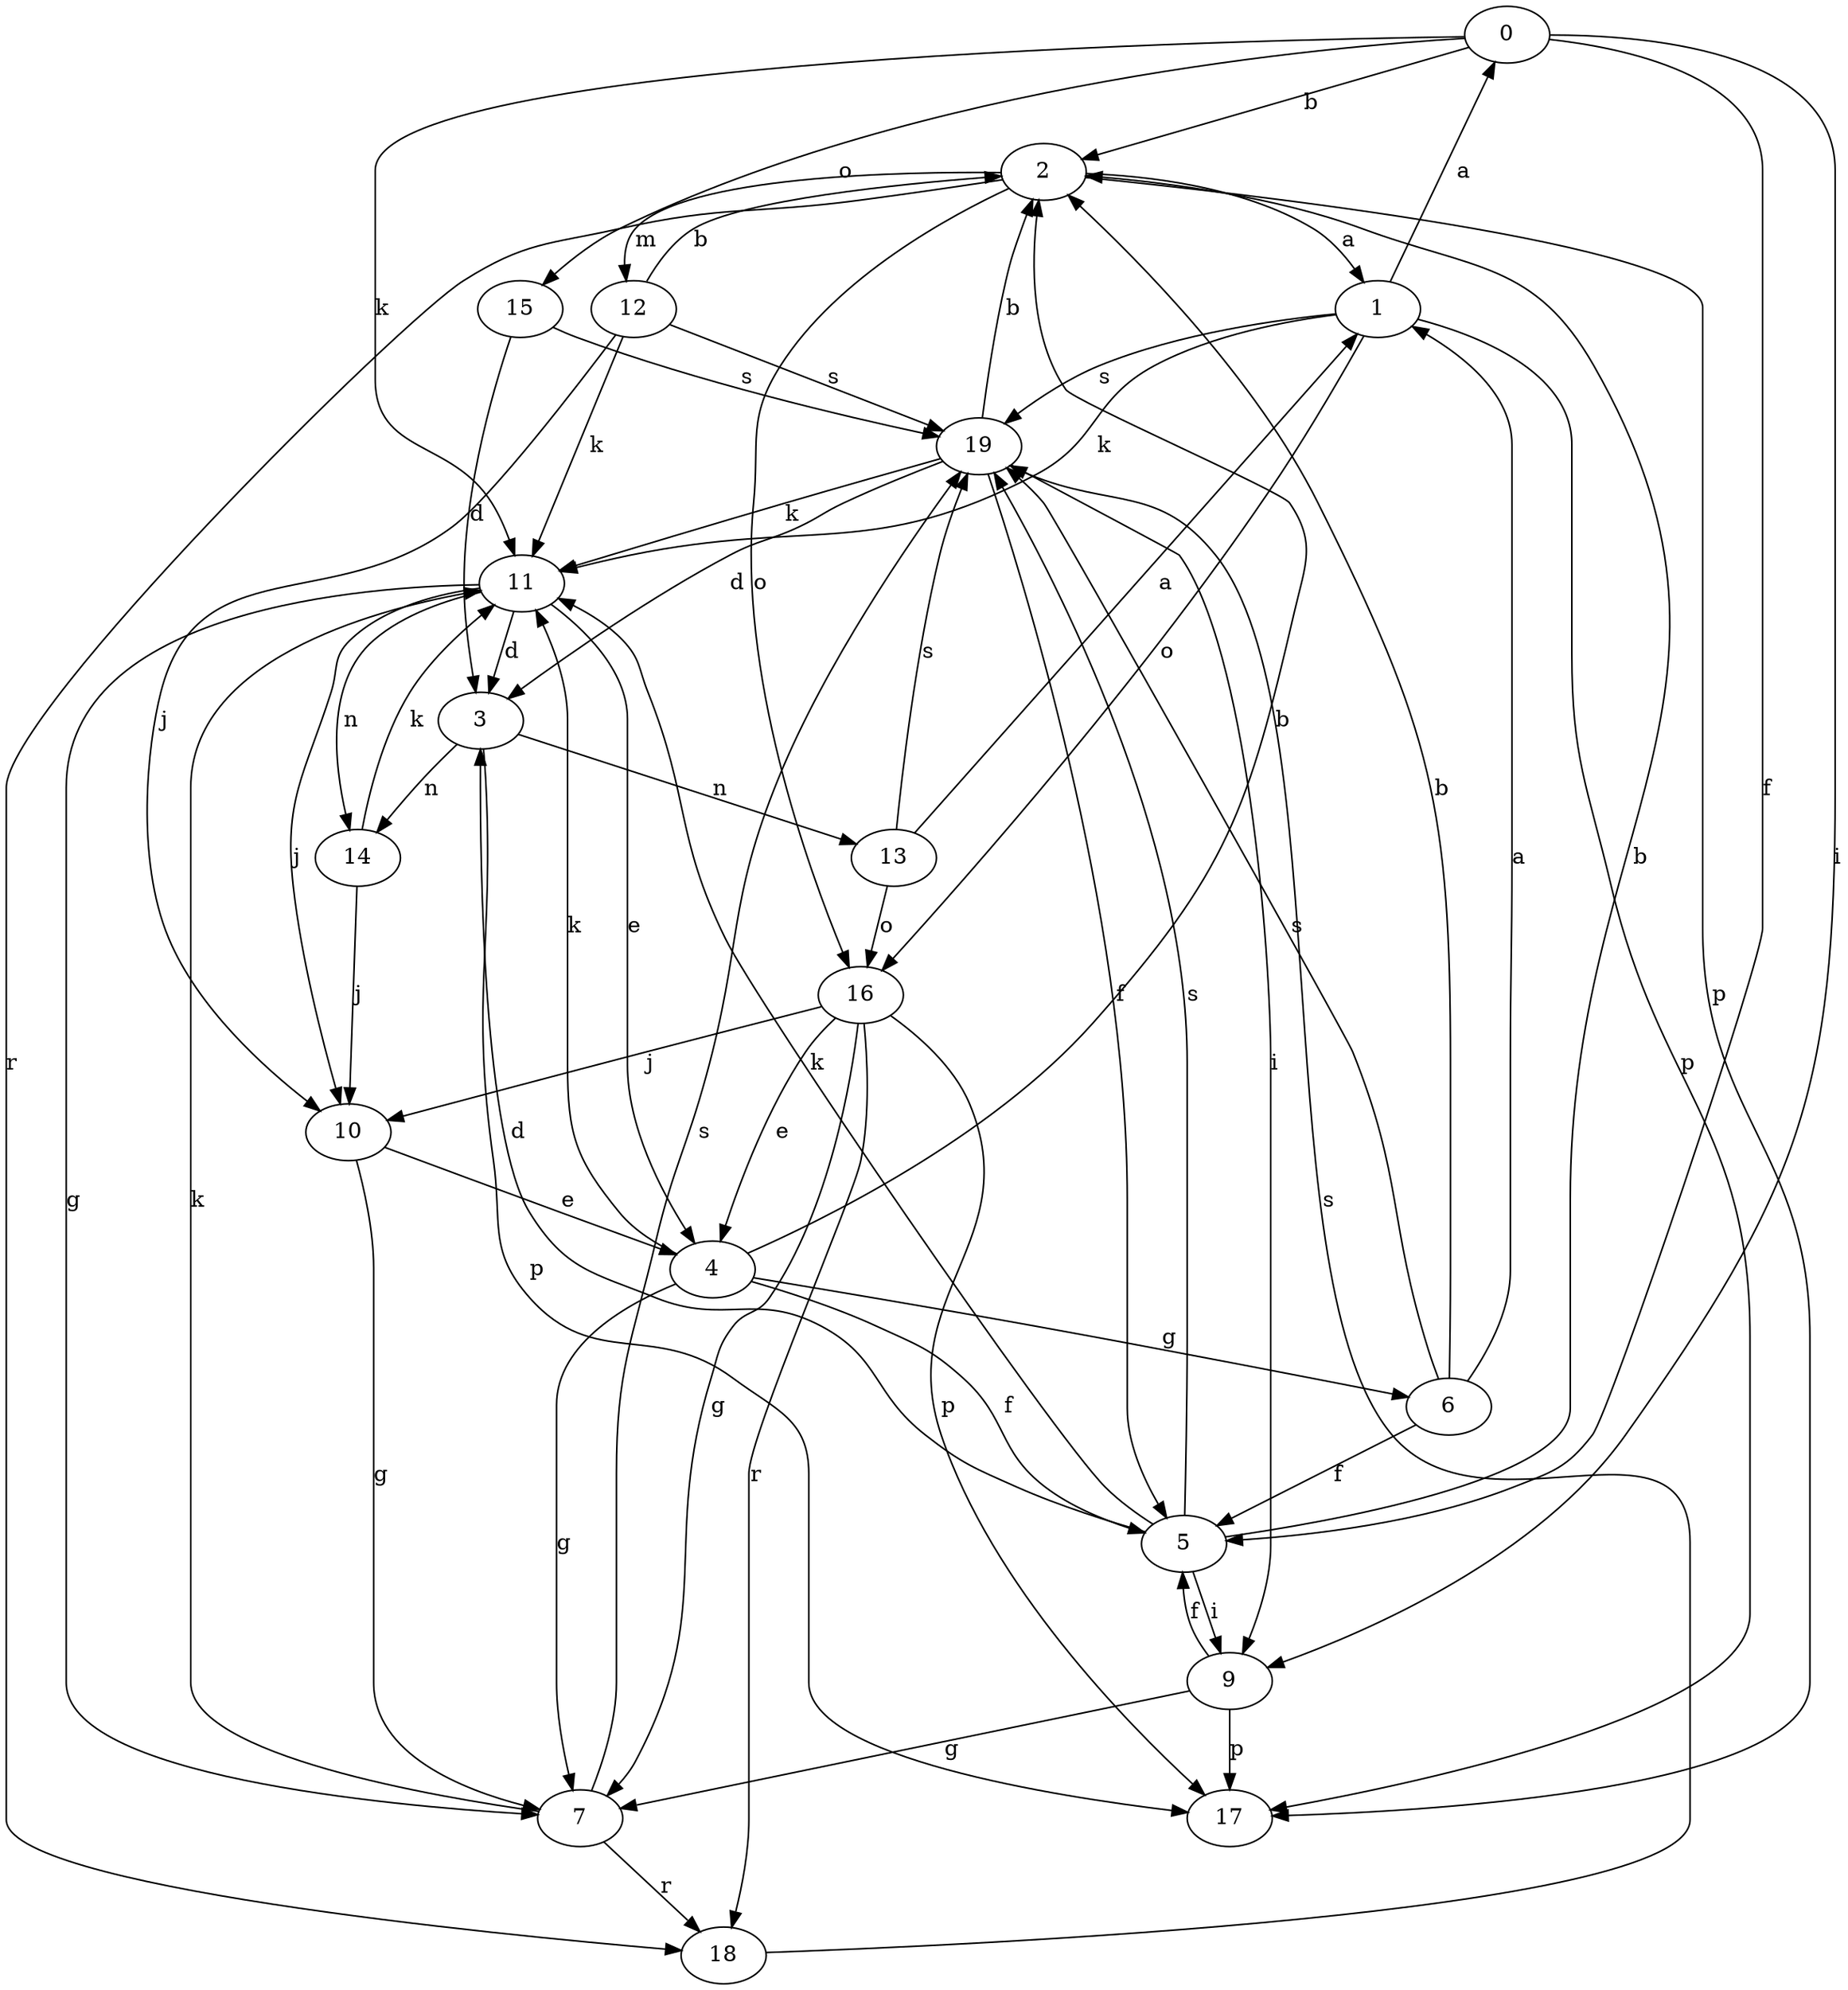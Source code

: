 strict digraph  {
0;
1;
2;
3;
4;
5;
6;
7;
9;
10;
11;
12;
13;
14;
15;
16;
17;
18;
19;
0 -> 2  [label=b];
0 -> 5  [label=f];
0 -> 9  [label=i];
0 -> 11  [label=k];
0 -> 15  [label=o];
1 -> 0  [label=a];
1 -> 11  [label=k];
1 -> 16  [label=o];
1 -> 17  [label=p];
1 -> 19  [label=s];
2 -> 1  [label=a];
2 -> 12  [label=m];
2 -> 16  [label=o];
2 -> 17  [label=p];
2 -> 18  [label=r];
3 -> 13  [label=n];
3 -> 14  [label=n];
3 -> 17  [label=p];
4 -> 2  [label=b];
4 -> 5  [label=f];
4 -> 6  [label=g];
4 -> 7  [label=g];
4 -> 11  [label=k];
5 -> 2  [label=b];
5 -> 3  [label=d];
5 -> 9  [label=i];
5 -> 11  [label=k];
5 -> 19  [label=s];
6 -> 1  [label=a];
6 -> 2  [label=b];
6 -> 5  [label=f];
6 -> 19  [label=s];
7 -> 11  [label=k];
7 -> 18  [label=r];
7 -> 19  [label=s];
9 -> 5  [label=f];
9 -> 7  [label=g];
9 -> 17  [label=p];
10 -> 4  [label=e];
10 -> 7  [label=g];
11 -> 3  [label=d];
11 -> 4  [label=e];
11 -> 7  [label=g];
11 -> 10  [label=j];
11 -> 14  [label=n];
12 -> 2  [label=b];
12 -> 10  [label=j];
12 -> 11  [label=k];
12 -> 19  [label=s];
13 -> 1  [label=a];
13 -> 16  [label=o];
13 -> 19  [label=s];
14 -> 10  [label=j];
14 -> 11  [label=k];
15 -> 3  [label=d];
15 -> 19  [label=s];
16 -> 4  [label=e];
16 -> 7  [label=g];
16 -> 10  [label=j];
16 -> 17  [label=p];
16 -> 18  [label=r];
18 -> 19  [label=s];
19 -> 2  [label=b];
19 -> 3  [label=d];
19 -> 5  [label=f];
19 -> 9  [label=i];
19 -> 11  [label=k];
}
